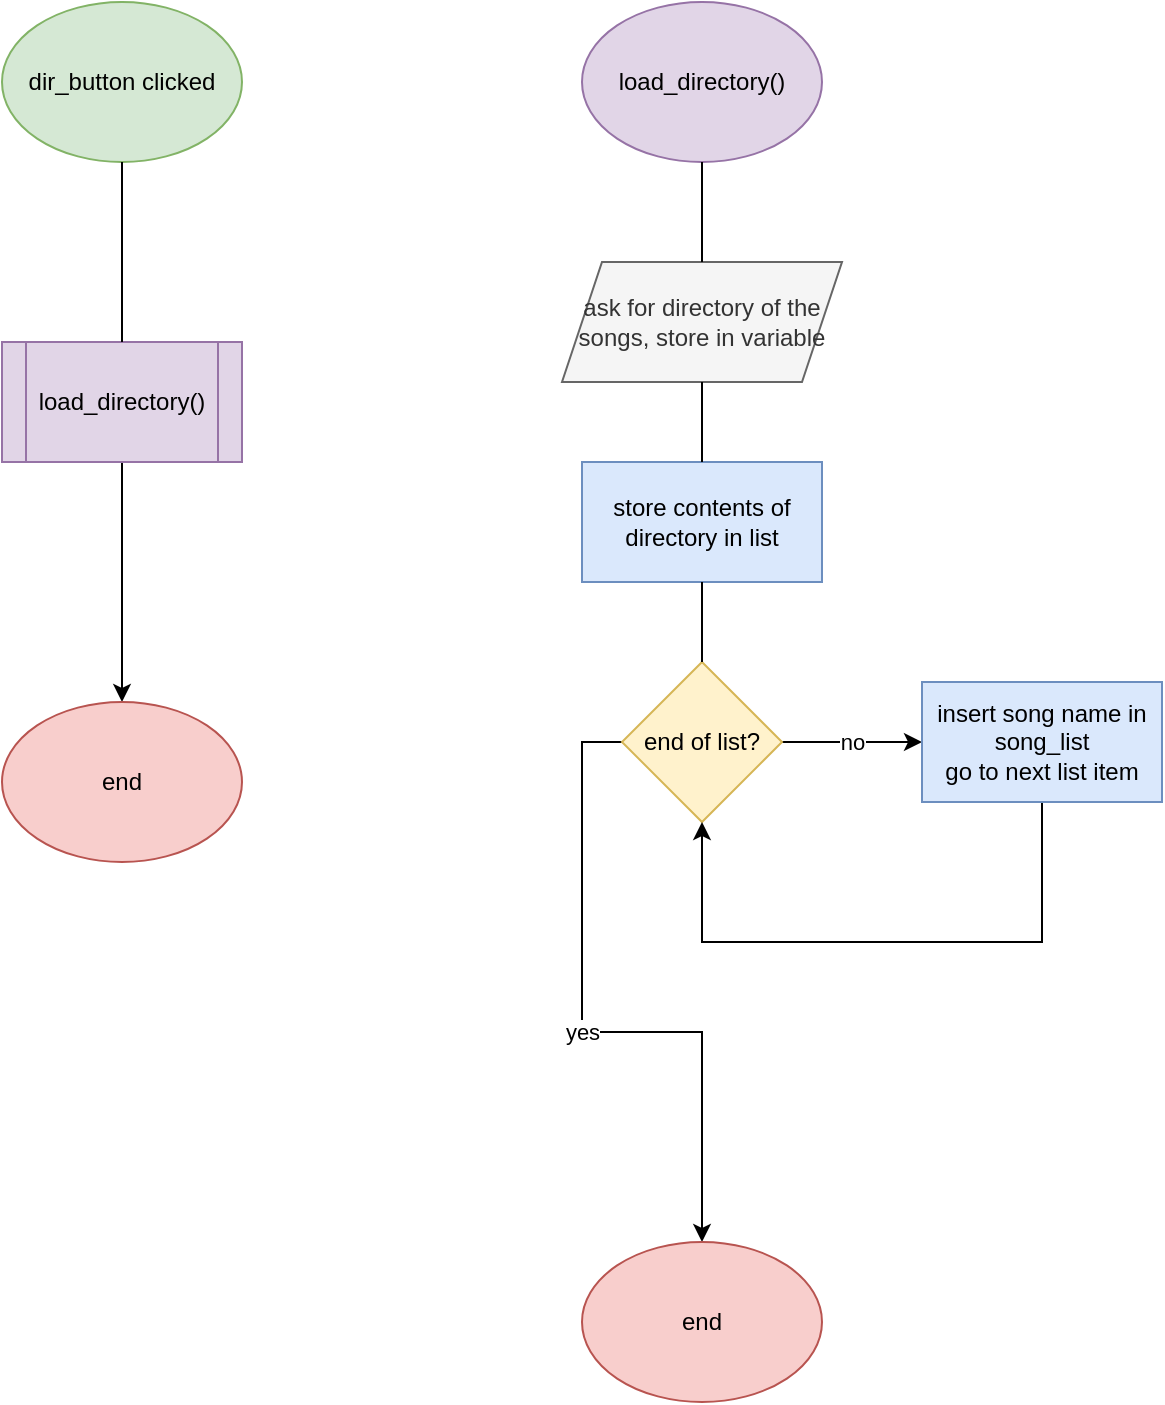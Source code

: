 <mxfile version="15.8.7" type="device"><diagram id="2s1BC4URSQ5pMmd8FR2d" name="Page-1"><mxGraphModel dx="1122" dy="857" grid="1" gridSize="10" guides="1" tooltips="1" connect="1" arrows="1" fold="1" page="1" pageScale="1" pageWidth="850" pageHeight="1100" math="0" shadow="0"><root><mxCell id="0"/><mxCell id="1" parent="0"/><mxCell id="GTdMsa7rMktkcDqdmvBk-3" style="edgeStyle=orthogonalEdgeStyle;rounded=0;orthogonalLoop=1;jettySize=auto;html=1;exitX=0.5;exitY=1;exitDx=0;exitDy=0;entryX=0.5;entryY=0;entryDx=0;entryDy=0;startArrow=none;" edge="1" parent="1" source="GTdMsa7rMktkcDqdmvBk-4" target="GTdMsa7rMktkcDqdmvBk-2"><mxGeometry relative="1" as="geometry"/></mxCell><mxCell id="GTdMsa7rMktkcDqdmvBk-1" value="dir_button clicked" style="ellipse;whiteSpace=wrap;html=1;fillColor=#d5e8d4;strokeColor=#82b366;" vertex="1" parent="1"><mxGeometry x="140" y="60" width="120" height="80" as="geometry"/></mxCell><mxCell id="GTdMsa7rMktkcDqdmvBk-2" value="end" style="ellipse;whiteSpace=wrap;html=1;fillColor=#f8cecc;strokeColor=#b85450;" vertex="1" parent="1"><mxGeometry x="140" y="410" width="120" height="80" as="geometry"/></mxCell><mxCell id="GTdMsa7rMktkcDqdmvBk-4" value="load_directory()" style="shape=process;whiteSpace=wrap;html=1;backgroundOutline=1;fillColor=#e1d5e7;strokeColor=#9673a6;" vertex="1" parent="1"><mxGeometry x="140" y="230" width="120" height="60" as="geometry"/></mxCell><mxCell id="GTdMsa7rMktkcDqdmvBk-5" value="" style="edgeStyle=orthogonalEdgeStyle;rounded=0;orthogonalLoop=1;jettySize=auto;html=1;exitX=0.5;exitY=1;exitDx=0;exitDy=0;entryX=0.5;entryY=0;entryDx=0;entryDy=0;endArrow=none;" edge="1" parent="1" source="GTdMsa7rMktkcDqdmvBk-1" target="GTdMsa7rMktkcDqdmvBk-4"><mxGeometry relative="1" as="geometry"><mxPoint x="200" y="140" as="sourcePoint"/><mxPoint x="200" y="410" as="targetPoint"/></mxGeometry></mxCell><mxCell id="GTdMsa7rMktkcDqdmvBk-9" value="yes" style="edgeStyle=orthogonalEdgeStyle;rounded=0;orthogonalLoop=1;jettySize=auto;html=1;exitX=0;exitY=0.5;exitDx=0;exitDy=0;entryX=0.5;entryY=0;entryDx=0;entryDy=0;startArrow=none;" edge="1" parent="1" source="GTdMsa7rMktkcDqdmvBk-14" target="GTdMsa7rMktkcDqdmvBk-8"><mxGeometry relative="1" as="geometry"/></mxCell><mxCell id="GTdMsa7rMktkcDqdmvBk-6" value="load_directory()" style="ellipse;whiteSpace=wrap;html=1;fillColor=#e1d5e7;strokeColor=#9673a6;" vertex="1" parent="1"><mxGeometry x="430" y="60" width="120" height="80" as="geometry"/></mxCell><mxCell id="GTdMsa7rMktkcDqdmvBk-8" value="end" style="ellipse;whiteSpace=wrap;html=1;fillColor=#f8cecc;strokeColor=#b85450;" vertex="1" parent="1"><mxGeometry x="430" y="680" width="120" height="80" as="geometry"/></mxCell><mxCell id="GTdMsa7rMktkcDqdmvBk-10" value="ask for directory of the songs, store in variable" style="shape=parallelogram;perimeter=parallelogramPerimeter;whiteSpace=wrap;html=1;fixedSize=1;fillColor=#f5f5f5;fontColor=#333333;strokeColor=#666666;" vertex="1" parent="1"><mxGeometry x="420" y="190" width="140" height="60" as="geometry"/></mxCell><mxCell id="GTdMsa7rMktkcDqdmvBk-11" value="" style="edgeStyle=orthogonalEdgeStyle;rounded=0;orthogonalLoop=1;jettySize=auto;html=1;exitX=0.5;exitY=1;exitDx=0;exitDy=0;entryX=0.5;entryY=0;entryDx=0;entryDy=0;endArrow=none;" edge="1" parent="1" source="GTdMsa7rMktkcDqdmvBk-6" target="GTdMsa7rMktkcDqdmvBk-10"><mxGeometry relative="1" as="geometry"><mxPoint x="490" y="140" as="sourcePoint"/><mxPoint x="490" y="590" as="targetPoint"/></mxGeometry></mxCell><mxCell id="GTdMsa7rMktkcDqdmvBk-12" value="store contents of directory in list" style="rounded=0;whiteSpace=wrap;html=1;fillColor=#dae8fc;strokeColor=#6c8ebf;" vertex="1" parent="1"><mxGeometry x="430" y="290" width="120" height="60" as="geometry"/></mxCell><mxCell id="GTdMsa7rMktkcDqdmvBk-13" value="" style="edgeStyle=orthogonalEdgeStyle;rounded=0;orthogonalLoop=1;jettySize=auto;html=1;exitX=0.5;exitY=1;exitDx=0;exitDy=0;entryX=0.5;entryY=0;entryDx=0;entryDy=0;startArrow=none;endArrow=none;" edge="1" parent="1" source="GTdMsa7rMktkcDqdmvBk-10" target="GTdMsa7rMktkcDqdmvBk-12"><mxGeometry relative="1" as="geometry"><mxPoint x="490" y="250" as="sourcePoint"/><mxPoint x="490" y="590" as="targetPoint"/></mxGeometry></mxCell><mxCell id="GTdMsa7rMktkcDqdmvBk-17" value="no" style="edgeStyle=orthogonalEdgeStyle;rounded=0;orthogonalLoop=1;jettySize=auto;html=1;" edge="1" parent="1" source="GTdMsa7rMktkcDqdmvBk-14" target="GTdMsa7rMktkcDqdmvBk-16"><mxGeometry relative="1" as="geometry"/></mxCell><mxCell id="GTdMsa7rMktkcDqdmvBk-14" value="end of list?" style="rhombus;whiteSpace=wrap;html=1;fillColor=#fff2cc;strokeColor=#d6b656;" vertex="1" parent="1"><mxGeometry x="450" y="390" width="80" height="80" as="geometry"/></mxCell><mxCell id="GTdMsa7rMktkcDqdmvBk-15" value="" style="edgeStyle=orthogonalEdgeStyle;rounded=0;orthogonalLoop=1;jettySize=auto;html=1;exitX=0.5;exitY=1;exitDx=0;exitDy=0;entryX=0.5;entryY=0;entryDx=0;entryDy=0;startArrow=none;endArrow=none;" edge="1" parent="1" source="GTdMsa7rMktkcDqdmvBk-12" target="GTdMsa7rMktkcDqdmvBk-14"><mxGeometry relative="1" as="geometry"><mxPoint x="490" y="350" as="sourcePoint"/><mxPoint x="490" y="590" as="targetPoint"/></mxGeometry></mxCell><mxCell id="GTdMsa7rMktkcDqdmvBk-18" style="edgeStyle=orthogonalEdgeStyle;rounded=0;orthogonalLoop=1;jettySize=auto;html=1;exitX=0.5;exitY=1;exitDx=0;exitDy=0;entryX=0.5;entryY=1;entryDx=0;entryDy=0;" edge="1" parent="1" source="GTdMsa7rMktkcDqdmvBk-16" target="GTdMsa7rMktkcDqdmvBk-14"><mxGeometry relative="1" as="geometry"><Array as="points"><mxPoint x="660" y="530"/><mxPoint x="490" y="530"/></Array></mxGeometry></mxCell><mxCell id="GTdMsa7rMktkcDqdmvBk-16" value="insert song name in song_list&lt;br&gt;go to next list item" style="rounded=0;whiteSpace=wrap;html=1;fillColor=#dae8fc;strokeColor=#6c8ebf;" vertex="1" parent="1"><mxGeometry x="600" y="400" width="120" height="60" as="geometry"/></mxCell></root></mxGraphModel></diagram></mxfile>